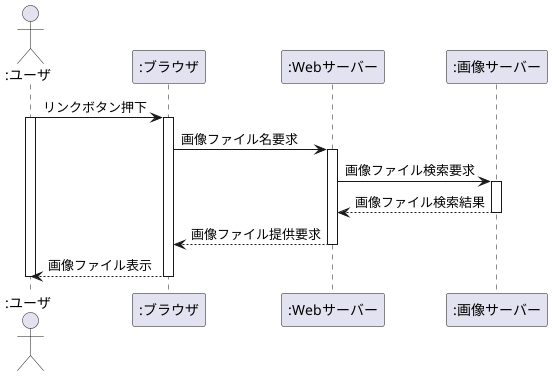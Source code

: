 @startuml
actor ":ユーザ" as User
participant ":ブラウザ" as Browser
participant ":Webサーバー" as WebServer
participant ":画像サーバー" as ImageServer

User -> Browser: リンクボタン押下
activate User
activate Browser

Browser -> WebServer: 画像ファイル名要求
activate WebServer

WebServer -> ImageServer: 画像ファイル検索要求
activate ImageServer

ImageServer --> WebServer: 画像ファイル検索結果
deactivate ImageServer

WebServer --> Browser: 画像ファイル提供要求
deactivate WebServer

Browser --> User: 画像ファイル表示
deactivate User
deactivate Browser

@enduml